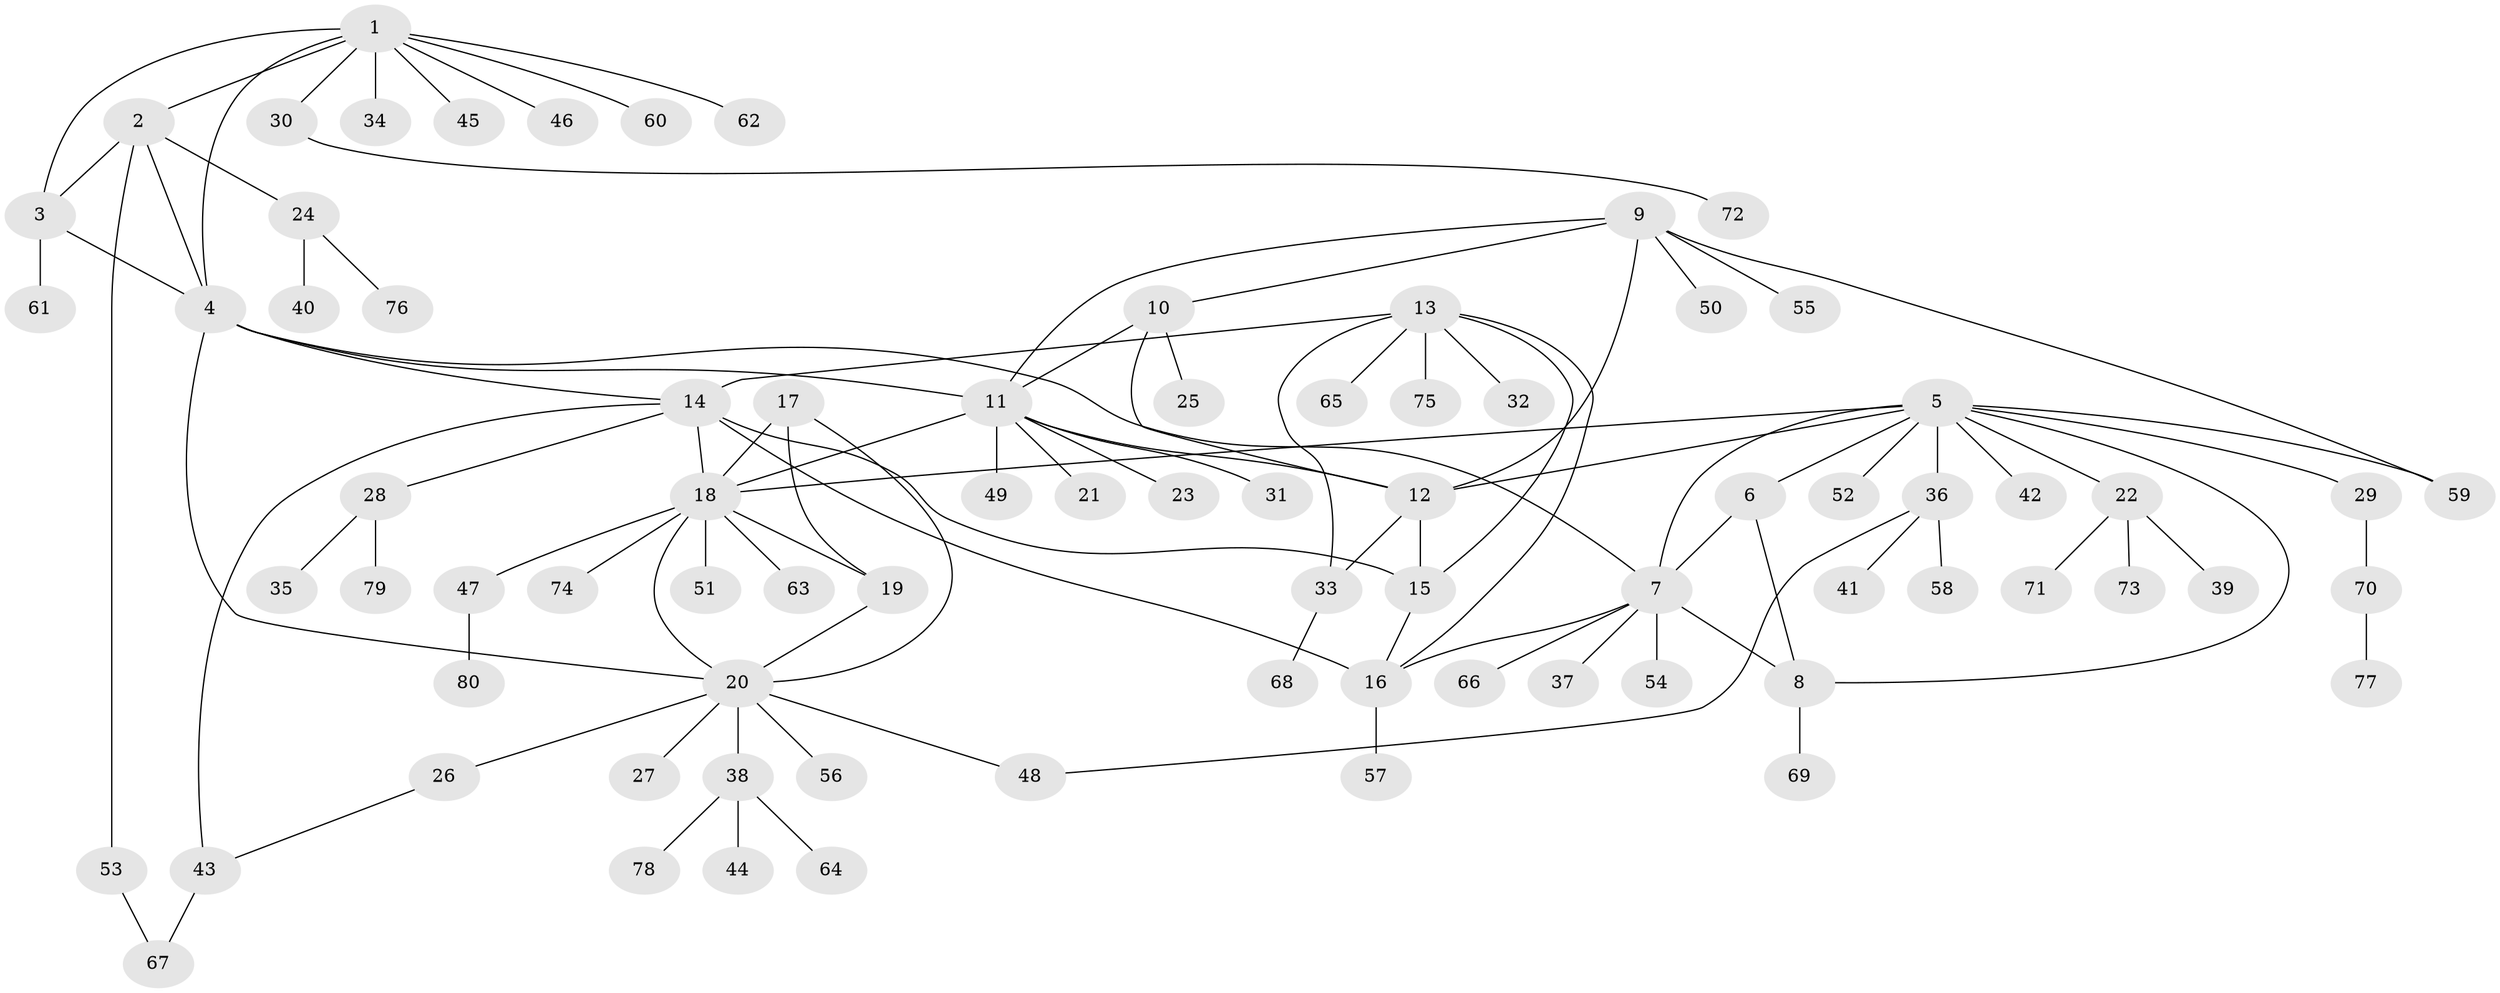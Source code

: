 // coarse degree distribution, {8: 0.04838709677419355, 5: 0.03225806451612903, 3: 0.11290322580645161, 7: 0.03225806451612903, 14: 0.016129032258064516, 6: 0.03225806451612903, 4: 0.016129032258064516, 9: 0.016129032258064516, 2: 0.14516129032258066, 1: 0.5483870967741935}
// Generated by graph-tools (version 1.1) at 2025/42/03/06/25 10:42:14]
// undirected, 80 vertices, 105 edges
graph export_dot {
graph [start="1"]
  node [color=gray90,style=filled];
  1;
  2;
  3;
  4;
  5;
  6;
  7;
  8;
  9;
  10;
  11;
  12;
  13;
  14;
  15;
  16;
  17;
  18;
  19;
  20;
  21;
  22;
  23;
  24;
  25;
  26;
  27;
  28;
  29;
  30;
  31;
  32;
  33;
  34;
  35;
  36;
  37;
  38;
  39;
  40;
  41;
  42;
  43;
  44;
  45;
  46;
  47;
  48;
  49;
  50;
  51;
  52;
  53;
  54;
  55;
  56;
  57;
  58;
  59;
  60;
  61;
  62;
  63;
  64;
  65;
  66;
  67;
  68;
  69;
  70;
  71;
  72;
  73;
  74;
  75;
  76;
  77;
  78;
  79;
  80;
  1 -- 2;
  1 -- 3;
  1 -- 4;
  1 -- 30;
  1 -- 34;
  1 -- 45;
  1 -- 46;
  1 -- 60;
  1 -- 62;
  2 -- 3;
  2 -- 4;
  2 -- 24;
  2 -- 53;
  3 -- 4;
  3 -- 61;
  4 -- 7;
  4 -- 11;
  4 -- 14;
  4 -- 20;
  5 -- 6;
  5 -- 7;
  5 -- 8;
  5 -- 12;
  5 -- 18;
  5 -- 22;
  5 -- 29;
  5 -- 36;
  5 -- 42;
  5 -- 52;
  5 -- 59;
  6 -- 7;
  6 -- 8;
  7 -- 8;
  7 -- 16;
  7 -- 37;
  7 -- 54;
  7 -- 66;
  8 -- 69;
  9 -- 10;
  9 -- 11;
  9 -- 12;
  9 -- 50;
  9 -- 55;
  9 -- 59;
  10 -- 11;
  10 -- 12;
  10 -- 25;
  11 -- 12;
  11 -- 18;
  11 -- 21;
  11 -- 23;
  11 -- 31;
  11 -- 49;
  12 -- 15;
  12 -- 33;
  13 -- 14;
  13 -- 15;
  13 -- 16;
  13 -- 32;
  13 -- 33;
  13 -- 65;
  13 -- 75;
  14 -- 15;
  14 -- 16;
  14 -- 18;
  14 -- 28;
  14 -- 43;
  15 -- 16;
  16 -- 57;
  17 -- 18;
  17 -- 19;
  17 -- 20;
  18 -- 19;
  18 -- 20;
  18 -- 47;
  18 -- 51;
  18 -- 63;
  18 -- 74;
  19 -- 20;
  20 -- 26;
  20 -- 27;
  20 -- 38;
  20 -- 48;
  20 -- 56;
  22 -- 39;
  22 -- 71;
  22 -- 73;
  24 -- 40;
  24 -- 76;
  26 -- 43;
  28 -- 35;
  28 -- 79;
  29 -- 70;
  30 -- 72;
  33 -- 68;
  36 -- 41;
  36 -- 48;
  36 -- 58;
  38 -- 44;
  38 -- 64;
  38 -- 78;
  43 -- 67;
  47 -- 80;
  53 -- 67;
  70 -- 77;
}
